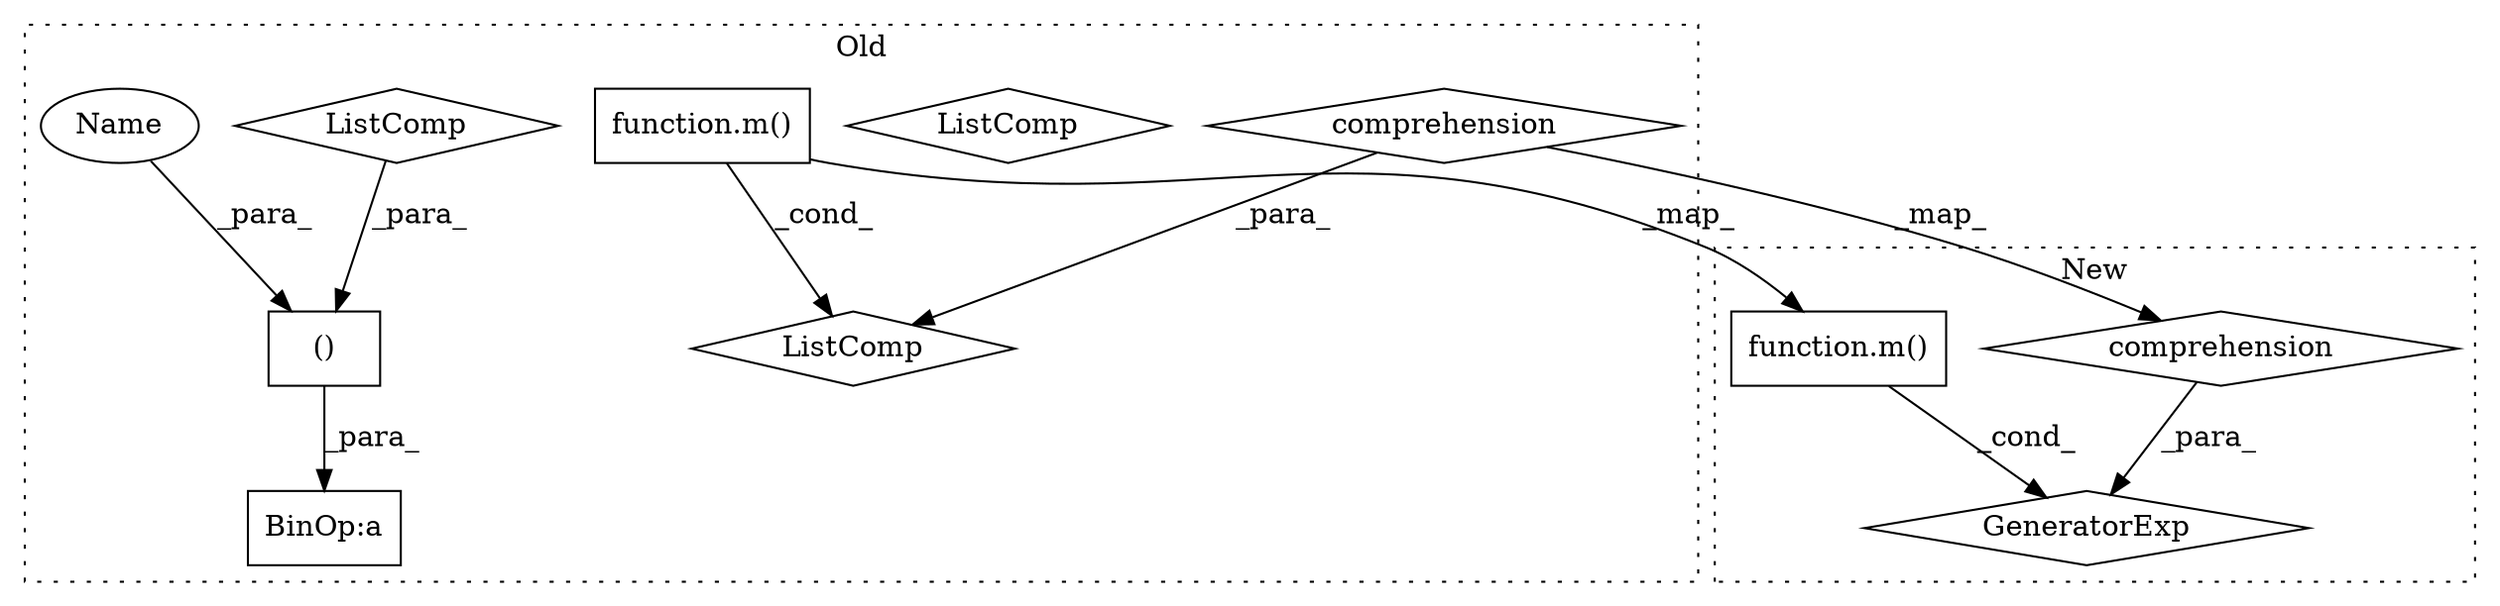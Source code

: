 digraph G {
subgraph cluster0 {
1 [label="function.m()" a="75" s="12961,12964" l="2,5" shape="box"];
3 [label="ListComp" a="106" s="12960" l="28" shape="diamond"];
5 [label="()" a="54" s="13315" l="20" shape="box"];
6 [label="BinOp:a" a="82" s="13310" l="3" shape="box"];
7 [label="ListComp" a="106" s="12549" l="18" shape="diamond"];
8 [label="comprehension" a="45" s="12970" l="3" shape="diamond"];
10 [label="ListComp" a="106" s="13105" l="36" shape="diamond"];
11 [label="Name" a="87" s="13314" l="1" shape="ellipse"];
label = "Old";
style="dotted";
}
subgraph cluster1 {
2 [label="function.m()" a="75" s="12955,12958" l="2,5" shape="box"];
4 [label="GeneratorExp" a="55" s="12954" l="28" shape="diamond"];
9 [label="comprehension" a="45" s="12964" l="3" shape="diamond"];
label = "New";
style="dotted";
}
1 -> 2 [label="_map_"];
1 -> 3 [label="_cond_"];
2 -> 4 [label="_cond_"];
5 -> 6 [label="_para_"];
8 -> 9 [label="_map_"];
8 -> 3 [label="_para_"];
9 -> 4 [label="_para_"];
10 -> 5 [label="_para_"];
11 -> 5 [label="_para_"];
}